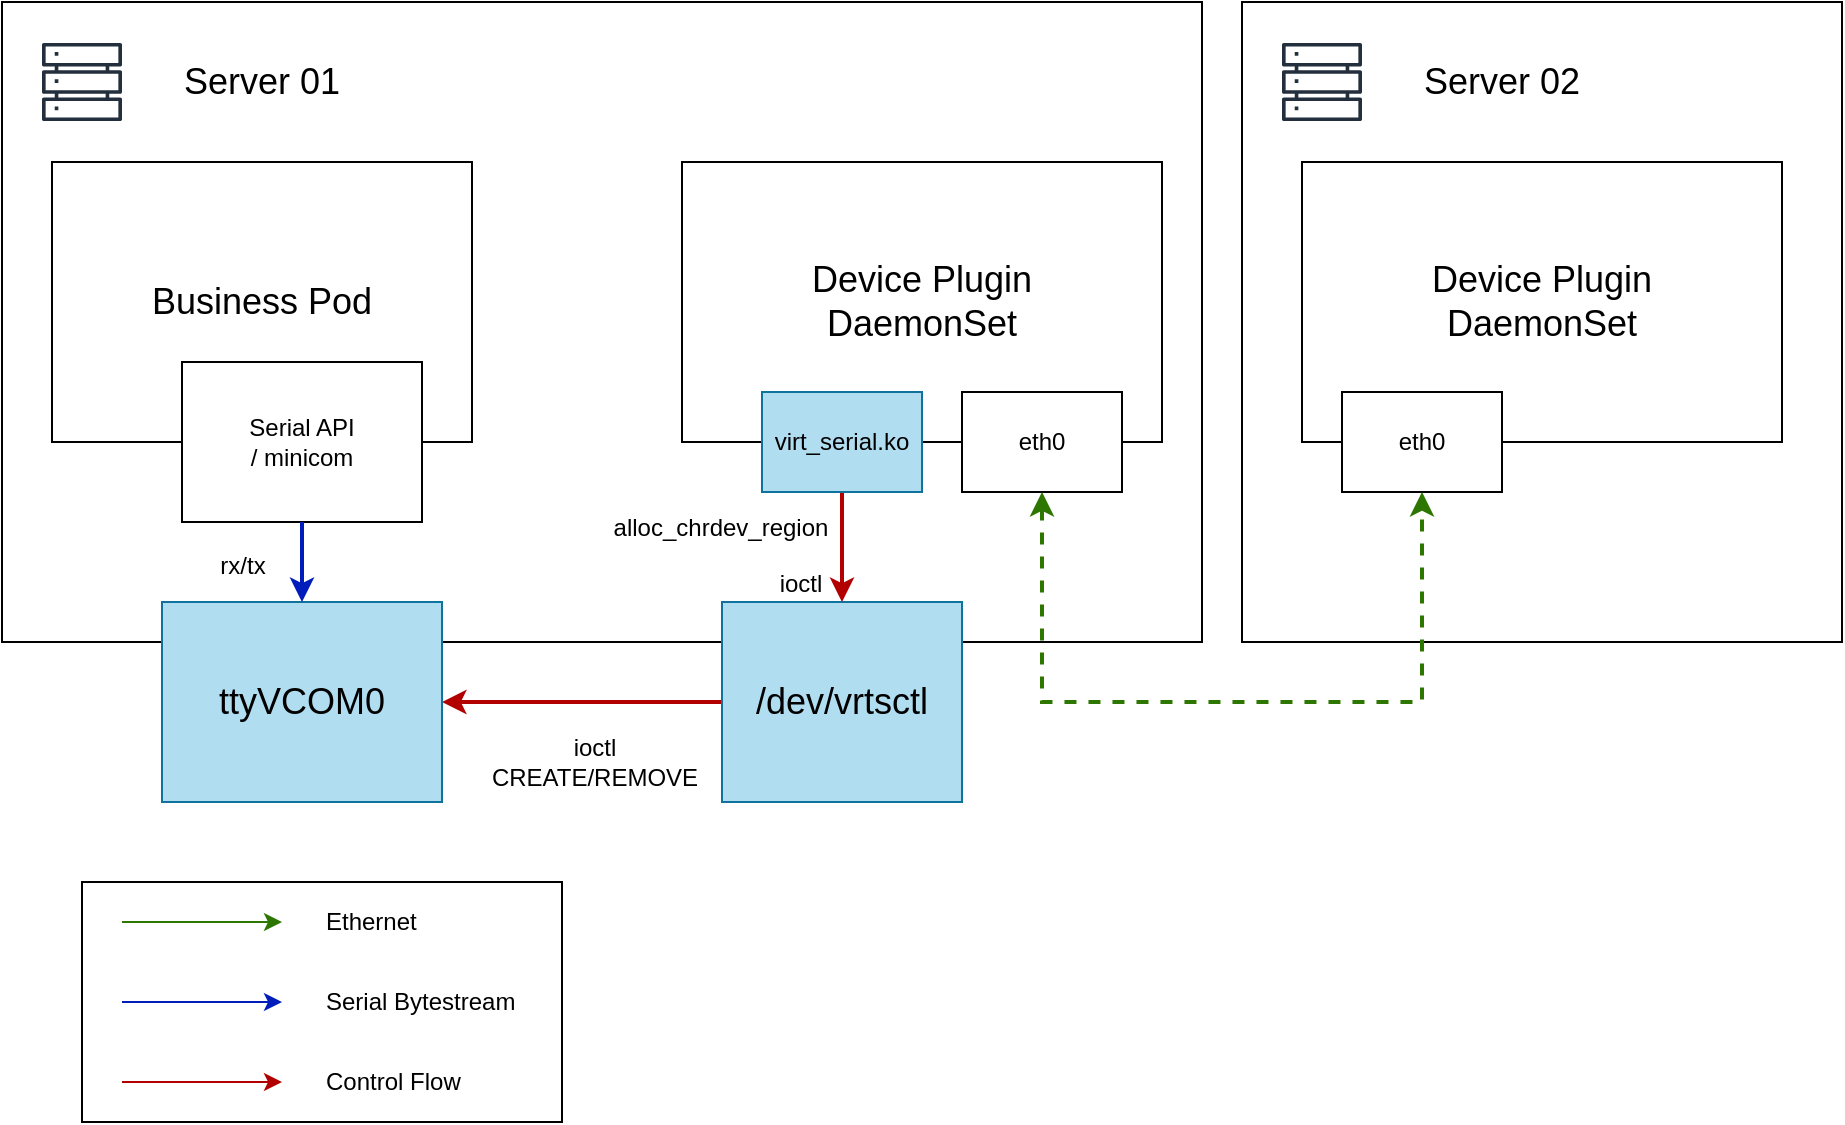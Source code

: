 <mxfile version="21.6.5" type="device">
  <diagram name="Page01" id="CLT_2mR4utQD6ZO4cxcB">
    <mxGraphModel dx="1496" dy="694" grid="1" gridSize="10" guides="1" tooltips="1" connect="1" arrows="1" fold="1" page="1" pageScale="1" pageWidth="827" pageHeight="1169" math="0" shadow="0">
      <root>
        <mxCell id="0" />
        <mxCell id="1" parent="0" />
        <mxCell id="xAboNISMEZ5DTB7xxnmk-13" value="" style="rounded=0;whiteSpace=wrap;html=1;fontSize=18;" vertex="1" parent="1">
          <mxGeometry x="-80" y="480" width="240" height="120" as="geometry" />
        </mxCell>
        <mxCell id="xAboNISMEZ5DTB7xxnmk-1" value="" style="rounded=0;whiteSpace=wrap;html=1;fontSize=18;" vertex="1" parent="1">
          <mxGeometry x="-120" y="40" width="600" height="320" as="geometry" />
        </mxCell>
        <mxCell id="xAboNISMEZ5DTB7xxnmk-8" style="rounded=0;orthogonalLoop=1;jettySize=auto;html=1;entryX=1;entryY=0.5;entryDx=0;entryDy=0;fillColor=#e51400;strokeColor=#B20000;fontSize=18;strokeWidth=2;" edge="1" parent="1" source="xAboNISMEZ5DTB7xxnmk-2" target="xAboNISMEZ5DTB7xxnmk-7">
          <mxGeometry relative="1" as="geometry" />
        </mxCell>
        <mxCell id="xAboNISMEZ5DTB7xxnmk-20" value="&lt;span style=&quot;font-size: 12px;&quot;&gt;ioctl&lt;br&gt;CREATE/REMOVE&lt;/span&gt;" style="edgeLabel;html=1;align=center;verticalAlign=middle;resizable=0;points=[];labelBackgroundColor=none;fontSize=12;" vertex="1" connectable="0" parent="xAboNISMEZ5DTB7xxnmk-8">
          <mxGeometry x="0.293" y="3" relative="1" as="geometry">
            <mxPoint x="26" y="27" as="offset" />
          </mxGeometry>
        </mxCell>
        <mxCell id="xAboNISMEZ5DTB7xxnmk-2" value="/dev/vrtsctl" style="rounded=0;whiteSpace=wrap;html=1;fillColor=#b1ddf0;strokeColor=#10739e;fontSize=18;" vertex="1" parent="1">
          <mxGeometry x="240" y="340" width="120" height="100" as="geometry" />
        </mxCell>
        <mxCell id="xAboNISMEZ5DTB7xxnmk-5" style="rounded=0;orthogonalLoop=1;jettySize=auto;html=1;fontSize=18;fillColor=#e51400;strokeColor=#B20000;entryX=0.5;entryY=0;entryDx=0;entryDy=0;strokeWidth=2;" edge="1" parent="1" source="xAboNISMEZ5DTB7xxnmk-3" target="xAboNISMEZ5DTB7xxnmk-2">
          <mxGeometry relative="1" as="geometry">
            <mxPoint x="340" y="442" as="targetPoint" />
          </mxGeometry>
        </mxCell>
        <mxCell id="xAboNISMEZ5DTB7xxnmk-6" value="ioctl" style="edgeLabel;html=1;align=center;verticalAlign=middle;resizable=0;points=[];fontSize=12;labelBackgroundColor=none;" vertex="1" connectable="0" parent="xAboNISMEZ5DTB7xxnmk-5">
          <mxGeometry x="-0.2" relative="1" as="geometry">
            <mxPoint x="-21" y="24" as="offset" />
          </mxGeometry>
        </mxCell>
        <mxCell id="xAboNISMEZ5DTB7xxnmk-30" value="alloc_chrdev_region" style="edgeLabel;html=1;align=center;verticalAlign=middle;resizable=0;points=[];fontSize=12;" vertex="1" connectable="0" parent="xAboNISMEZ5DTB7xxnmk-5">
          <mxGeometry x="-0.357" y="2" relative="1" as="geometry">
            <mxPoint x="-63" as="offset" />
          </mxGeometry>
        </mxCell>
        <mxCell id="xAboNISMEZ5DTB7xxnmk-7" value="ttyVCOM0" style="rounded=0;whiteSpace=wrap;html=1;fillColor=#b1ddf0;strokeColor=#10739e;fontSize=18;" vertex="1" parent="1">
          <mxGeometry x="-40" y="340" width="140" height="100" as="geometry" />
        </mxCell>
        <mxCell id="xAboNISMEZ5DTB7xxnmk-10" style="rounded=0;orthogonalLoop=1;jettySize=auto;html=1;fillColor=#60a917;strokeColor=#2D7600;fontSize=18;" edge="1" parent="1">
          <mxGeometry relative="1" as="geometry">
            <mxPoint x="-60" y="500" as="sourcePoint" />
            <mxPoint x="20" y="500" as="targetPoint" />
          </mxGeometry>
        </mxCell>
        <mxCell id="xAboNISMEZ5DTB7xxnmk-11" style="rounded=0;orthogonalLoop=1;jettySize=auto;html=1;fillColor=#0050ef;strokeColor=#001DBC;fontSize=18;" edge="1" parent="1">
          <mxGeometry relative="1" as="geometry">
            <mxPoint x="-60" y="540" as="sourcePoint" />
            <mxPoint x="20" y="540" as="targetPoint" />
          </mxGeometry>
        </mxCell>
        <mxCell id="xAboNISMEZ5DTB7xxnmk-12" style="rounded=0;orthogonalLoop=1;jettySize=auto;html=1;fillColor=#e51400;strokeColor=#B20000;fontSize=18;" edge="1" parent="1">
          <mxGeometry relative="1" as="geometry">
            <mxPoint x="-60" y="580" as="sourcePoint" />
            <mxPoint x="20" y="580" as="targetPoint" />
          </mxGeometry>
        </mxCell>
        <mxCell id="xAboNISMEZ5DTB7xxnmk-15" value="Ethernet" style="text;html=1;strokeColor=none;fillColor=none;align=left;verticalAlign=middle;whiteSpace=wrap;rounded=0;fontSize=12;" vertex="1" parent="1">
          <mxGeometry x="40" y="480" width="100" height="40" as="geometry" />
        </mxCell>
        <mxCell id="xAboNISMEZ5DTB7xxnmk-16" value="Serial Bytestream" style="text;html=1;strokeColor=none;fillColor=none;align=left;verticalAlign=middle;whiteSpace=wrap;rounded=0;fontSize=12;" vertex="1" parent="1">
          <mxGeometry x="40" y="520" width="100" height="40" as="geometry" />
        </mxCell>
        <mxCell id="xAboNISMEZ5DTB7xxnmk-17" value="Control Flow" style="text;html=1;strokeColor=none;fillColor=none;align=left;verticalAlign=middle;whiteSpace=wrap;rounded=0;fontSize=12;" vertex="1" parent="1">
          <mxGeometry x="40" y="560" width="100" height="40" as="geometry" />
        </mxCell>
        <mxCell id="xAboNISMEZ5DTB7xxnmk-21" value="" style="sketch=0;outlineConnect=0;fontColor=#232F3E;gradientColor=none;fillColor=#232F3D;strokeColor=none;dashed=0;verticalLabelPosition=bottom;verticalAlign=top;align=center;html=1;fontSize=18;fontStyle=0;aspect=fixed;pointerEvents=1;shape=mxgraph.aws4.servers;" vertex="1" parent="1">
          <mxGeometry x="-100" y="60" width="40" height="40" as="geometry" />
        </mxCell>
        <mxCell id="xAboNISMEZ5DTB7xxnmk-22" value="Business Pod" style="rounded=0;whiteSpace=wrap;html=1;fontSize=18;" vertex="1" parent="1">
          <mxGeometry x="-95" y="120" width="210" height="140" as="geometry" />
        </mxCell>
        <mxCell id="xAboNISMEZ5DTB7xxnmk-23" value="Serial API&lt;br style=&quot;font-size: 12px;&quot;&gt;/ minicom" style="rounded=0;whiteSpace=wrap;html=1;fontSize=12;" vertex="1" parent="1">
          <mxGeometry x="-30" y="220" width="120" height="80" as="geometry" />
        </mxCell>
        <mxCell id="xAboNISMEZ5DTB7xxnmk-24" style="rounded=0;orthogonalLoop=1;jettySize=auto;html=1;entryX=0.5;entryY=0;entryDx=0;entryDy=0;fillColor=#0050ef;strokeColor=#001DBC;exitX=0.5;exitY=1;exitDx=0;exitDy=0;fontSize=18;strokeWidth=2;" edge="1" parent="1" source="xAboNISMEZ5DTB7xxnmk-23" target="xAboNISMEZ5DTB7xxnmk-7">
          <mxGeometry relative="1" as="geometry">
            <mxPoint x="290" y="510" as="sourcePoint" />
            <mxPoint x="110" y="510" as="targetPoint" />
          </mxGeometry>
        </mxCell>
        <mxCell id="xAboNISMEZ5DTB7xxnmk-25" value="&lt;font style=&quot;font-size: 12px;&quot;&gt;rx/tx&lt;/font&gt;" style="edgeLabel;html=1;align=center;verticalAlign=middle;resizable=0;points=[];labelBackgroundColor=none;fontSize=18;" vertex="1" connectable="0" parent="xAboNISMEZ5DTB7xxnmk-24">
          <mxGeometry x="0.293" y="3" relative="1" as="geometry">
            <mxPoint x="-33" y="-6" as="offset" />
          </mxGeometry>
        </mxCell>
        <mxCell id="xAboNISMEZ5DTB7xxnmk-26" value="Server 01" style="text;html=1;strokeColor=none;fillColor=none;align=center;verticalAlign=middle;whiteSpace=wrap;rounded=0;fontSize=18;" vertex="1" parent="1">
          <mxGeometry x="-40" y="60" width="100" height="40" as="geometry" />
        </mxCell>
        <mxCell id="xAboNISMEZ5DTB7xxnmk-28" value="Device Plugin&lt;br&gt;DaemonSet" style="rounded=0;whiteSpace=wrap;html=1;fontSize=18;" vertex="1" parent="1">
          <mxGeometry x="220" y="120" width="240" height="140" as="geometry" />
        </mxCell>
        <mxCell id="xAboNISMEZ5DTB7xxnmk-3" value="virt_serial.ko" style="rounded=0;whiteSpace=wrap;html=1;fillColor=#b1ddf0;strokeColor=#10739e;fontSize=12;" vertex="1" parent="1">
          <mxGeometry x="260" y="235" width="80" height="50" as="geometry" />
        </mxCell>
        <mxCell id="xAboNISMEZ5DTB7xxnmk-29" style="edgeStyle=orthogonalEdgeStyle;rounded=0;orthogonalLoop=1;jettySize=auto;html=1;exitX=0.5;exitY=1;exitDx=0;exitDy=0;" edge="1" parent="1" source="xAboNISMEZ5DTB7xxnmk-7" target="xAboNISMEZ5DTB7xxnmk-7">
          <mxGeometry relative="1" as="geometry" />
        </mxCell>
        <mxCell id="xAboNISMEZ5DTB7xxnmk-31" value="" style="rounded=0;whiteSpace=wrap;html=1;fontSize=18;" vertex="1" parent="1">
          <mxGeometry x="500" y="40" width="300" height="320" as="geometry" />
        </mxCell>
        <mxCell id="xAboNISMEZ5DTB7xxnmk-32" value="" style="sketch=0;outlineConnect=0;fontColor=#232F3E;gradientColor=none;fillColor=#232F3D;strokeColor=none;dashed=0;verticalLabelPosition=bottom;verticalAlign=top;align=center;html=1;fontSize=18;fontStyle=0;aspect=fixed;pointerEvents=1;shape=mxgraph.aws4.servers;" vertex="1" parent="1">
          <mxGeometry x="520" y="60" width="40" height="40" as="geometry" />
        </mxCell>
        <mxCell id="xAboNISMEZ5DTB7xxnmk-33" value="Server 02" style="text;html=1;strokeColor=none;fillColor=none;align=center;verticalAlign=middle;whiteSpace=wrap;rounded=0;fontSize=18;" vertex="1" parent="1">
          <mxGeometry x="580" y="60" width="100" height="40" as="geometry" />
        </mxCell>
        <mxCell id="xAboNISMEZ5DTB7xxnmk-34" value="eth0" style="rounded=0;whiteSpace=wrap;html=1;fontSize=12;" vertex="1" parent="1">
          <mxGeometry x="360" y="235" width="80" height="50" as="geometry" />
        </mxCell>
        <mxCell id="xAboNISMEZ5DTB7xxnmk-35" value="Device Plugin&lt;br&gt;DaemonSet" style="rounded=0;whiteSpace=wrap;html=1;fontSize=18;" vertex="1" parent="1">
          <mxGeometry x="530" y="120" width="240" height="140" as="geometry" />
        </mxCell>
        <mxCell id="xAboNISMEZ5DTB7xxnmk-36" value="eth0" style="rounded=0;whiteSpace=wrap;html=1;fontSize=12;" vertex="1" parent="1">
          <mxGeometry x="550" y="235" width="80" height="50" as="geometry" />
        </mxCell>
        <mxCell id="xAboNISMEZ5DTB7xxnmk-39" value="" style="endArrow=classic;startArrow=classic;html=1;rounded=0;edgeStyle=orthogonalEdgeStyle;exitX=0.5;exitY=1;exitDx=0;exitDy=0;fillColor=#60a917;strokeColor=#2D7600;strokeWidth=2;dashed=1;" edge="1" parent="1" source="xAboNISMEZ5DTB7xxnmk-34" target="xAboNISMEZ5DTB7xxnmk-36">
          <mxGeometry width="50" height="50" relative="1" as="geometry">
            <mxPoint x="440" y="410" as="sourcePoint" />
            <mxPoint x="490" y="360" as="targetPoint" />
            <Array as="points">
              <mxPoint x="400" y="390" />
              <mxPoint x="590" y="390" />
            </Array>
          </mxGeometry>
        </mxCell>
      </root>
    </mxGraphModel>
  </diagram>
</mxfile>
